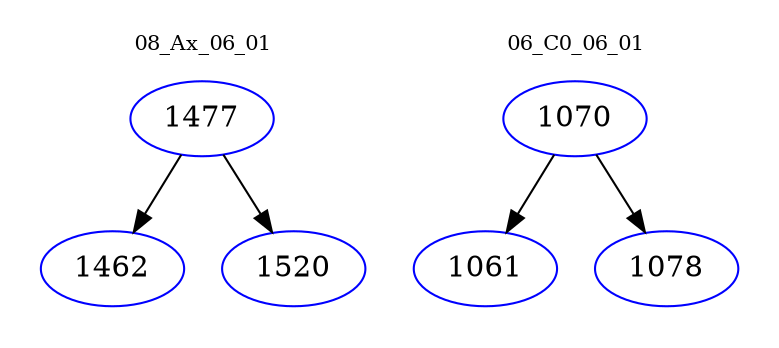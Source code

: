 digraph{
subgraph cluster_0 {
color = white
label = "08_Ax_06_01";
fontsize=10;
T0_1477 [label="1477", color="blue"]
T0_1477 -> T0_1462 [color="black"]
T0_1462 [label="1462", color="blue"]
T0_1477 -> T0_1520 [color="black"]
T0_1520 [label="1520", color="blue"]
}
subgraph cluster_1 {
color = white
label = "06_C0_06_01";
fontsize=10;
T1_1070 [label="1070", color="blue"]
T1_1070 -> T1_1061 [color="black"]
T1_1061 [label="1061", color="blue"]
T1_1070 -> T1_1078 [color="black"]
T1_1078 [label="1078", color="blue"]
}
}
